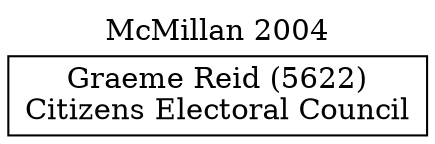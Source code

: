 // House preference flow
digraph "Graeme Reid (5622)_McMillan_2004" {
	graph [label="McMillan 2004" labelloc=t mclimit=10]
	node [shape=box]
	"Graeme Reid (5622)" [label="Graeme Reid (5622)
Citizens Electoral Council"]
}
